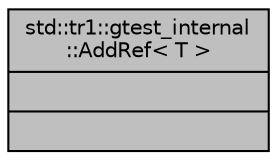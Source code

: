 digraph "std::tr1::gtest_internal::AddRef&lt; T &gt;"
{
 // LATEX_PDF_SIZE
  edge [fontname="Helvetica",fontsize="10",labelfontname="Helvetica",labelfontsize="10"];
  node [fontname="Helvetica",fontsize="10",shape=record];
  Node1 [label="{std::tr1::gtest_internal\l::AddRef\< T \>\n||}",height=0.2,width=0.4,color="black", fillcolor="grey75", style="filled", fontcolor="black",tooltip=" "];
}

